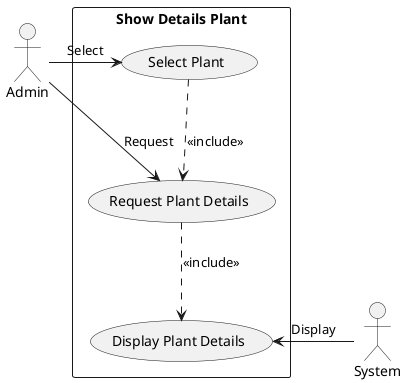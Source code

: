 @startuml Show Plant Details
actor Admin
actor System

rectangle "Show Details Plant" {
    (Select Plant) as SelectPlant
    (Request Plant Details) as RequestDetails
    (Display Plant Details) as DisplayDetails

    SelectPlant .-> RequestDetails : <<include>>
    RequestDetails .-> DisplayDetails : <<include>>
}

Admin -> SelectPlant : "Select"
Admin -> RequestDetails : "Request"
System -> DisplayDetails : "Display"
@enduml
